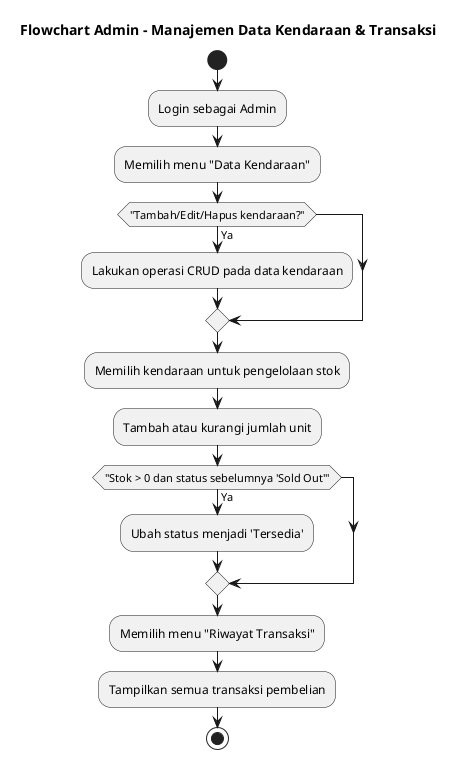 @startuml
title Flowchart Admin - Manajemen Data Kendaraan & Transaksi

start
:Login sebagai Admin;

:Memilih menu "Data Kendaraan";

if ("Tambah/Edit/Hapus kendaraan?") then (Ya)
    :Lakukan operasi CRUD pada data kendaraan;
endif

:Memilih kendaraan untuk pengelolaan stok;
:Tambah atau kurangi jumlah unit;

if ("Stok > 0 dan status sebelumnya 'Sold Out'") then (Ya)
    :Ubah status menjadi 'Tersedia';
endif

:Memilih menu "Riwayat Transaksi";
:Tampilkan semua transaksi pembelian;

stop
@enduml